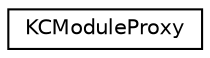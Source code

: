 digraph "Graphical Class Hierarchy"
{
  edge [fontname="Helvetica",fontsize="10",labelfontname="Helvetica",labelfontsize="10"];
  node [fontname="Helvetica",fontsize="10",shape=record];
  rankdir="LR";
  Node0 [label="KCModuleProxy",height=0.2,width=0.4,color="black", fillcolor="white", style="filled",URL="$classKCModuleProxy.html",tooltip="Encapsulates a KCModule for embedding. "];
}
